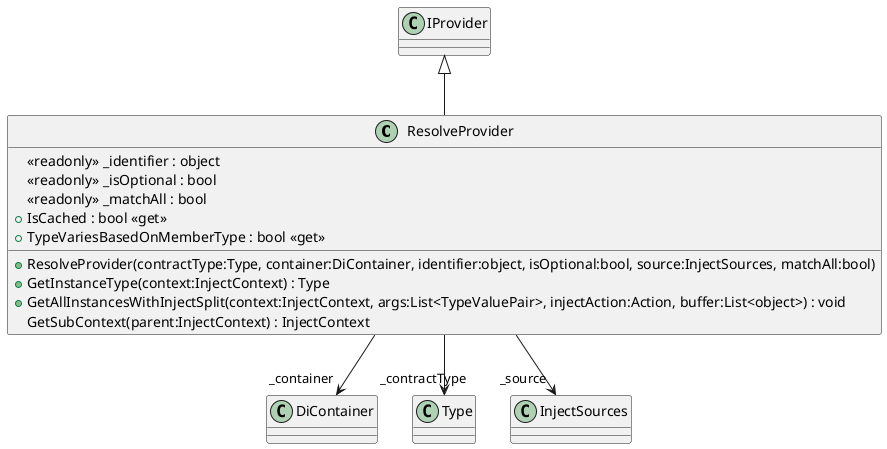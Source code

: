 @startuml
class ResolveProvider {
    <<readonly>> _identifier : object
    <<readonly>> _isOptional : bool
    <<readonly>> _matchAll : bool
    + ResolveProvider(contractType:Type, container:DiContainer, identifier:object, isOptional:bool, source:InjectSources, matchAll:bool)
    + IsCached : bool <<get>>
    + TypeVariesBasedOnMemberType : bool <<get>>
    + GetInstanceType(context:InjectContext) : Type
    + GetAllInstancesWithInjectSplit(context:InjectContext, args:List<TypeValuePair>, injectAction:Action, buffer:List<object>) : void
    GetSubContext(parent:InjectContext) : InjectContext
}
IProvider <|-- ResolveProvider
ResolveProvider --> "_container" DiContainer
ResolveProvider --> "_contractType" Type
ResolveProvider --> "_source" InjectSources
@enduml
